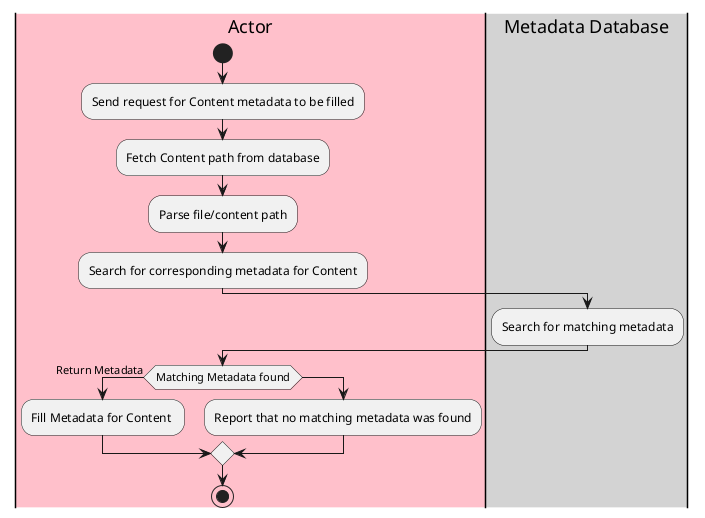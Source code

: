 @startuml
|#pink|Actor|
start
:Send request for Content metadata to be filled;
:Fetch Content path from database;
:Parse file/content path;
:Search for corresponding metadata for Content;
|#lightgrey|Metadata Database|
:Search for matching metadata;
|Actor|
if (Matching Metadata found) then (Return Metadata)
:Fill Metadata for Content ;
else
:Report that no matching metadata was found;
endif

stop
@enduml